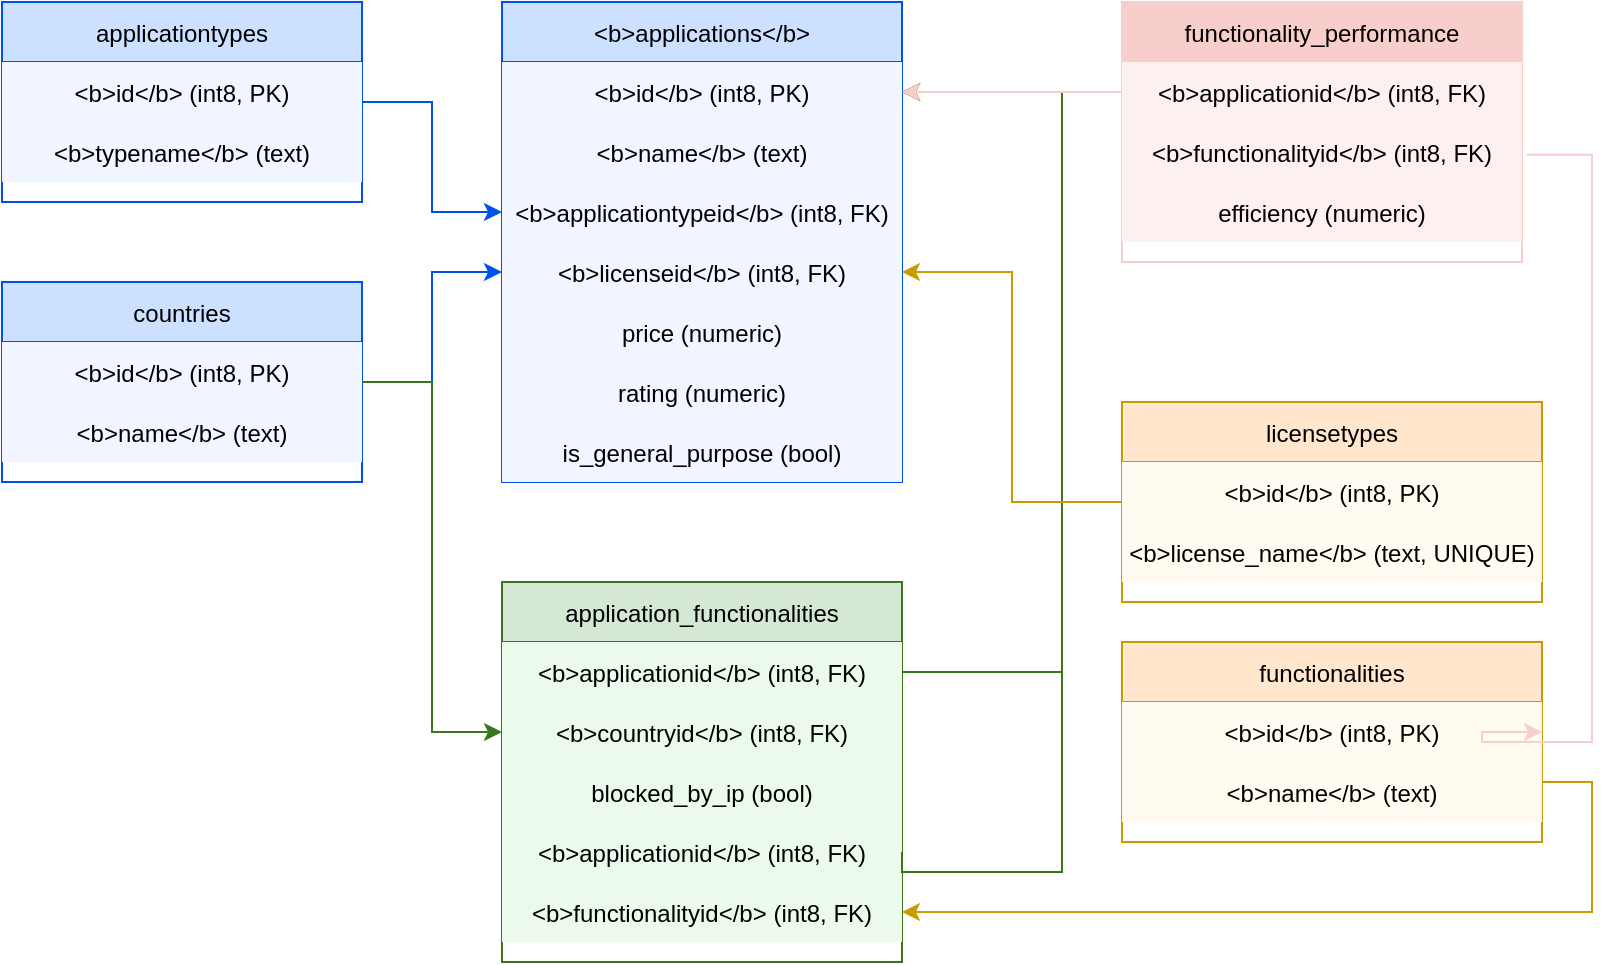 <mxfile>
    <diagram name="Page-1" id="f219052b-009f-483a-9864-157278440400">
        <mxGraphModel dx="1284" dy="769" grid="1" gridSize="10" guides="1" tooltips="1" connect="1" arrows="1" fold="1" page="1" pageScale="1" pageWidth="850" pageHeight="1100" math="0" shadow="0">
            <root>
                <mxCell id="0"/>
                <mxCell id="1" parent="0"/>
                <mxCell id="2" value="&lt;b&gt;applications&lt;/b&gt;" style="shape=table;startSize=30;container=1;collapsible=1;childLayout=tableLayout;fixedRows=1;rowLines=0;align=center;resizeLast=1;strokeColor=#0050ef;fillColor=#cce0ff;fontColor=#000000;" parent="1" vertex="1">
                    <mxGeometry x="278" y="90" width="200" height="240" as="geometry"/>
                </mxCell>
                <mxCell id="3" value="&lt;b&gt;id&lt;/b&gt; (int8, PK)" style="shape=partialRectangle;collapsible=0;dropTarget=0;pointerEvents=0;fillColor=#f0f5ff;top=0;left=0;bottom=0;right=0;points=[[0,0.5],[1,0.5]];portConstraint=eastwest;fontColor=#000000;" parent="2" vertex="1">
                    <mxGeometry y="30" width="200" height="30" as="geometry"/>
                </mxCell>
                <mxCell id="4" value="&lt;b&gt;name&lt;/b&gt; (text)" style="shape=partialRectangle;collapsible=0;dropTarget=0;pointerEvents=0;fillColor=#f0f5ff;top=0;left=0;bottom=0;right=0;points=[[0,0.5],[1,0.5]];portConstraint=eastwest;fontColor=#000000;" parent="2" vertex="1">
                    <mxGeometry y="60" width="200" height="30" as="geometry"/>
                </mxCell>
                <mxCell id="5" value="&lt;b&gt;applicationtypeid&lt;/b&gt; (int8, FK)" style="shape=partialRectangle;collapsible=0;dropTarget=0;pointerEvents=0;fillColor=#f0f5ff;top=0;left=0;bottom=0;right=0;points=[[0,0.5],[1,0.5]];portConstraint=eastwest;fontColor=#000000;" parent="2" vertex="1">
                    <mxGeometry y="90" width="200" height="30" as="geometry"/>
                </mxCell>
                <mxCell id="6" value="&lt;b&gt;licenseid&lt;/b&gt; (int8, FK)" style="shape=partialRectangle;collapsible=0;dropTarget=0;pointerEvents=0;fillColor=#f0f5ff;top=0;left=0;bottom=0;right=0;points=[[0,0.5],[1,0.5]];portConstraint=eastwest;fontColor=#000000;" parent="2" vertex="1">
                    <mxGeometry y="120" width="200" height="30" as="geometry"/>
                </mxCell>
                <mxCell id="8" value="price (numeric)" style="shape=partialRectangle;collapsible=0;dropTarget=0;pointerEvents=0;fillColor=#f0f5ff;top=0;left=0;bottom=0;right=0;points=[[0,0.5],[1,0.5]];portConstraint=eastwest;fontColor=#000000;" parent="2" vertex="1">
                    <mxGeometry y="150" width="200" height="30" as="geometry"/>
                </mxCell>
                <mxCell id="9" value="rating (numeric)" style="shape=partialRectangle;collapsible=0;dropTarget=0;pointerEvents=0;fillColor=#f0f5ff;top=0;left=0;bottom=0;right=0;points=[[0,0.5],[1,0.5]];portConstraint=eastwest;fontColor=#000000;" parent="2" vertex="1">
                    <mxGeometry y="180" width="200" height="30" as="geometry"/>
                </mxCell>
                <mxCell id="10" value="is_general_purpose (bool)" style="shape=partialRectangle;collapsible=0;dropTarget=0;pointerEvents=0;fillColor=#f0f5ff;top=0;left=0;bottom=0;right=0;points=[[0,0.5],[1,0.5]];portConstraint=eastwest;fontColor=#000000;" parent="2" vertex="1">
                    <mxGeometry y="210" width="200" height="30" as="geometry"/>
                </mxCell>
                <mxCell id="11" value="applicationtypes" style="shape=table;startSize=30;container=1;collapsible=1;childLayout=tableLayout;fixedRows=1;rowLines=0;align=center;resizeLast=1;strokeColor=#0050ef;fillColor=#cce0ff;fontColor=#000000;" parent="1" vertex="1">
                    <mxGeometry x="28" y="90" width="180" height="100" as="geometry"/>
                </mxCell>
                <mxCell id="12" value="&lt;b&gt;id&lt;/b&gt; (int8, PK)" style="shape=partialRectangle;collapsible=0;dropTarget=0;pointerEvents=0;fillColor=#f0f5ff;top=0;left=0;bottom=0;right=0;points=[[0,0.5],[1,0.5]];portConstraint=eastwest;fontColor=#000000;" parent="11" vertex="1">
                    <mxGeometry y="30" width="180" height="30" as="geometry"/>
                </mxCell>
                <mxCell id="13" value="&lt;b&gt;typename&lt;/b&gt; (text)" style="shape=partialRectangle;collapsible=0;dropTarget=0;pointerEvents=0;fillColor=#f0f5ff;top=0;left=0;bottom=0;right=0;points=[[0,0.5],[1,0.5]];portConstraint=eastwest;fontColor=#000000;" parent="11" vertex="1">
                    <mxGeometry y="60" width="180" height="30" as="geometry"/>
                </mxCell>
                <mxCell id="14" value="countries" style="shape=table;startSize=30;container=1;collapsible=1;childLayout=tableLayout;fixedRows=1;rowLines=0;align=center;resizeLast=1;strokeColor=#0050ef;fillColor=#cce0ff;fontColor=#000000;" parent="1" vertex="1">
                    <mxGeometry x="28" y="230" width="180" height="100" as="geometry"/>
                </mxCell>
                <mxCell id="15" value="&lt;b&gt;id&lt;/b&gt; (int8, PK)" style="shape=partialRectangle;collapsible=0;dropTarget=0;pointerEvents=0;fillColor=#f0f5ff;top=0;left=0;bottom=0;right=0;points=[[0,0.5],[1,0.5]];portConstraint=eastwest;fontColor=#000000;" parent="14" vertex="1">
                    <mxGeometry y="30" width="180" height="30" as="geometry"/>
                </mxCell>
                <mxCell id="16" value="&lt;b&gt;name&lt;/b&gt; (text)" style="shape=partialRectangle;collapsible=0;dropTarget=0;pointerEvents=0;fillColor=#f0f5ff;top=0;left=0;bottom=0;right=0;points=[[0,0.5],[1,0.5]];portConstraint=eastwest;fontColor=#000000;" parent="14" vertex="1">
                    <mxGeometry y="60" width="180" height="30" as="geometry"/>
                </mxCell>
                <mxCell id="22" value="functionalities" style="shape=table;startSize=30;container=1;collapsible=1;childLayout=tableLayout;fixedRows=1;rowLines=0;align=center;resizeLast=1;strokeColor=#cc9900;fillColor=#ffe6cc;fontColor=#000000;" parent="1" vertex="1">
                    <mxGeometry x="588" y="410" width="210" height="100" as="geometry"/>
                </mxCell>
                <mxCell id="23" value="&lt;b&gt;id&lt;/b&gt; (int8, PK)" style="shape=partialRectangle;collapsible=0;dropTarget=0;pointerEvents=0;fillColor=#fffbf0;top=0;left=0;bottom=0;right=0;points=[[0,0.5],[1,0.5]];portConstraint=eastwest;fontColor=#000000;" parent="22" vertex="1">
                    <mxGeometry y="30" width="210" height="30" as="geometry"/>
                </mxCell>
                <mxCell id="24" value="&lt;b&gt;name&lt;/b&gt; (text)" style="shape=partialRectangle;collapsible=0;dropTarget=0;pointerEvents=0;fillColor=#fffbf0;top=0;left=0;bottom=0;right=0;points=[[0,0.5],[1,0.5]];portConstraint=eastwest;fontColor=#000000;" parent="22" vertex="1">
                    <mxGeometry y="60" width="210" height="30" as="geometry"/>
                </mxCell>
                <mxCell id="25" value="application_functionalities" style="shape=table;startSize=30;container=1;collapsible=1;childLayout=tableLayout;fixedRows=1;rowLines=0;align=center;resizeLast=1;strokeColor=#38761d;fillColor=#d5e8d4;fontColor=#000000;" parent="1" vertex="1">
                    <mxGeometry x="278" y="380" width="200" height="190" as="geometry"/>
                </mxCell>
                <mxCell id="18" value="&lt;b&gt;applicationid&lt;/b&gt; (int8, FK)" style="shape=partialRectangle;collapsible=0;dropTarget=0;pointerEvents=0;fillColor=#ebfaeb;top=0;left=0;bottom=0;right=0;points=[[0,0.5],[1,0.5]];portConstraint=eastwest;fontColor=#000000;" parent="25" vertex="1">
                    <mxGeometry y="30" width="200" height="30" as="geometry"/>
                </mxCell>
                <mxCell id="19" value="&lt;b&gt;countryid&lt;/b&gt; (int8, FK)" style="shape=partialRectangle;collapsible=0;dropTarget=0;pointerEvents=0;fillColor=#ebfaeb;top=0;left=0;bottom=0;right=0;points=[[0,0.5],[1,0.5]];portConstraint=eastwest;fontColor=#000000;" parent="25" vertex="1">
                    <mxGeometry y="60" width="200" height="30" as="geometry"/>
                </mxCell>
                <mxCell id="21" value="blocked_by_ip (bool)" style="shape=partialRectangle;collapsible=0;dropTarget=0;pointerEvents=0;fillColor=#ebfaeb;top=0;left=0;bottom=0;right=0;points=[[0,0.5],[1,0.5]];portConstraint=eastwest;fontColor=#000000;" parent="25" vertex="1">
                    <mxGeometry y="90" width="200" height="30" as="geometry"/>
                </mxCell>
                <mxCell id="26" value="&lt;b&gt;applicationid&lt;/b&gt; (int8, FK)" style="shape=partialRectangle;collapsible=0;dropTarget=0;pointerEvents=0;fillColor=#ebfaeb;top=0;left=0;bottom=0;right=0;points=[[0,0.5],[1,0.5]];portConstraint=eastwest;fontColor=#000000;" parent="25" vertex="1">
                    <mxGeometry y="120" width="200" height="30" as="geometry"/>
                </mxCell>
                <mxCell id="27" value="&lt;b&gt;functionalityid&lt;/b&gt; (int8, FK)" style="shape=partialRectangle;collapsible=0;dropTarget=0;pointerEvents=0;fillColor=#ebfaeb;top=0;left=0;bottom=0;right=0;points=[[0,0.5],[1,0.5]];portConstraint=eastwest;fontColor=#000000;" parent="25" vertex="1">
                    <mxGeometry y="150" width="200" height="30" as="geometry"/>
                </mxCell>
                <mxCell id="36" value="licensetypes" style="shape=table;startSize=30;container=1;collapsible=1;childLayout=tableLayout;fixedRows=1;rowLines=0;align=center;resizeLast=1;strokeColor=#cc9900;fillColor=#ffe6cc;fontColor=#000000;" parent="1" vertex="1">
                    <mxGeometry x="588" y="290" width="210" height="100" as="geometry"/>
                </mxCell>
                <mxCell id="37" value="&lt;b&gt;id&lt;/b&gt; (int8, PK)" style="shape=partialRectangle;collapsible=0;dropTarget=0;pointerEvents=0;fillColor=#fffbf0;top=0;left=0;bottom=0;right=0;points=[[0,0.5],[1,0.5]];portConstraint=eastwest;fontColor=#000000;" parent="36" vertex="1">
                    <mxGeometry y="30" width="210" height="30" as="geometry"/>
                </mxCell>
                <mxCell id="38" value="&lt;b&gt;license_name&lt;/b&gt; (text, UNIQUE)" style="shape=partialRectangle;collapsible=0;dropTarget=0;pointerEvents=0;fillColor=#fffbf0;top=0;left=0;bottom=0;right=0;points=[[0,0.5],[1,0.5]];portConstraint=eastwest;fontColor=#000000;" parent="36" vertex="1">
                    <mxGeometry y="60" width="210" height="30" as="geometry"/>
                </mxCell>
                <mxCell id="39" value="functionality_performance" style="shape=table;startSize=30;container=1;collapsible=1;childLayout=tableLayout;fixedRows=1;rowLines=0;align=center;resizeLast=1;strokeColor=#f8cecc;fillColor=#f8cecc;fontColor=#000000;" parent="1" vertex="1">
                    <mxGeometry x="588" y="90" width="200" height="130" as="geometry"/>
                </mxCell>
                <mxCell id="40" value="&lt;b&gt;applicationid&lt;/b&gt; (int8, FK)" style="shape=partialRectangle;collapsible=0;dropTarget=0;pointerEvents=0;fillColor=#fdf0f0;top=0;left=0;bottom=0;right=0;points=[[0,0.5],[1,0.5]];portConstraint=eastwest;fontColor=#000000;" parent="39" vertex="1">
                    <mxGeometry y="30" width="200" height="30" as="geometry"/>
                </mxCell>
                <mxCell id="41" value="&lt;b&gt;functionalityid&lt;/b&gt; (int8, FK)" style="shape=partialRectangle;collapsible=0;dropTarget=0;pointerEvents=0;fillColor=#fdf0f0;top=0;left=0;bottom=0;right=0;points=[[0,0.5],[1,0.5]];portConstraint=eastwest;fontColor=#000000;" parent="39" vertex="1">
                    <mxGeometry y="60" width="200" height="30" as="geometry"/>
                </mxCell>
                <mxCell id="42" value="efficiency (numeric)" style="shape=partialRectangle;collapsible=0;dropTarget=0;pointerEvents=0;fillColor=#fdf0f0;top=0;left=0;bottom=0;right=0;points=[[0,0.5],[1,0.5]];portConstraint=eastwest;fontColor=#000000;" parent="39" vertex="1">
                    <mxGeometry y="90" width="200" height="30" as="geometry"/>
                </mxCell>
                <mxCell id="30" value="" style="endArrow=classic;html=1;rounded=0;entryX=0;entryY=0.5;entryDx=0;entryDy=0;exitX=1;exitY=0.5;exitDx=0;exitDy=0;edgeStyle=orthogonalEdgeStyle;strokeColor=#0050ef;" parent="1" source="11" target="5" edge="1">
                    <mxGeometry width="50" height="50" relative="1" as="geometry">
                        <mxPoint x="318" y="280" as="sourcePoint"/>
                        <mxPoint x="368" y="230" as="targetPoint"/>
                    </mxGeometry>
                </mxCell>
                <mxCell id="31" value="" style="endArrow=classic;html=1;rounded=0;exitX=1;exitY=0.5;exitDx=0;exitDy=0;entryX=0;entryY=0.5;entryDx=0;entryDy=0;edgeStyle=orthogonalEdgeStyle;strokeColor=#0050ef;" parent="1" source="14" target="6" edge="1">
                    <mxGeometry width="50" height="50" relative="1" as="geometry">
                        <mxPoint x="558" y="280" as="sourcePoint"/>
                        <mxPoint x="38" y="280" as="targetPoint"/>
                        <Array as="points">
                            <mxPoint x="243" y="280"/>
                            <mxPoint x="243" y="225"/>
                        </Array>
                    </mxGeometry>
                </mxCell>
                <mxCell id="32" value="" style="endArrow=classic;html=1;rounded=0;exitX=1;exitY=0.5;exitDx=0;exitDy=0;entryX=0;entryY=0.5;entryDx=0;entryDy=0;edgeStyle=orthogonalEdgeStyle;strokeColor=#38761d;" parent="1" source="14" target="19" edge="1">
                    <mxGeometry width="50" height="50" relative="1" as="geometry">
                        <mxPoint x="558" y="540" as="sourcePoint"/>
                        <mxPoint x="238" y="540" as="targetPoint"/>
                    </mxGeometry>
                </mxCell>
                <mxCell id="33" value="" style="endArrow=classic;html=1;rounded=0;exitX=1;exitY=0.5;exitDx=0;exitDy=0;entryX=1;entryY=0.5;entryDx=0;entryDy=0;edgeStyle=orthogonalEdgeStyle;strokeColor=#38761d;" parent="1" source="18" target="3" edge="1">
                    <mxGeometry width="50" height="50" relative="1" as="geometry">
                        <mxPoint x="138" y="430" as="sourcePoint"/>
                        <mxPoint x="138" y="470" as="targetPoint"/>
                        <Array as="points">
                            <mxPoint x="558" y="425"/>
                            <mxPoint x="558" y="135"/>
                        </Array>
                    </mxGeometry>
                </mxCell>
                <mxCell id="34" value="" style="endArrow=classic;html=1;rounded=0;entryX=1;entryY=0.5;entryDx=0;entryDy=0;edgeStyle=orthogonalEdgeStyle;strokeColor=#cc9900;" parent="1" target="27" edge="1">
                    <mxGeometry width="50" height="50" relative="1" as="geometry">
                        <mxPoint x="798" y="480" as="sourcePoint"/>
                        <mxPoint x="558" y="540" as="targetPoint"/>
                        <Array as="points">
                            <mxPoint x="823" y="480"/>
                            <mxPoint x="823" y="545"/>
                        </Array>
                    </mxGeometry>
                </mxCell>
                <mxCell id="35" value="" style="endArrow=classic;html=1;rounded=0;exitX=1;exitY=0.5;exitDx=0;exitDy=0;entryX=1;entryY=0.5;entryDx=0;entryDy=0;edgeStyle=orthogonalEdgeStyle;strokeColor=#38761d;" parent="1" source="26" target="3" edge="1">
                    <mxGeometry width="50" height="50" relative="1" as="geometry">
                        <mxPoint x="138" y="470" as="sourcePoint"/>
                        <mxPoint x="658" y="470" as="targetPoint"/>
                        <Array as="points">
                            <mxPoint x="558" y="525"/>
                            <mxPoint x="558" y="135"/>
                        </Array>
                    </mxGeometry>
                </mxCell>
                <mxCell id="43" value="" style="endArrow=classic;html=1;rounded=0;exitX=0;exitY=0.5;exitDx=0;exitDy=0;entryX=1;entryY=0.5;entryDx=0;entryDy=0;edgeStyle=orthogonalEdgeStyle;strokeColor=#cc9900;" parent="1" source="36" target="6" edge="1">
                    <mxGeometry width="50" height="50" relative="1" as="geometry">
                        <mxPoint x="578" y="600" as="sourcePoint"/>
                        <mxPoint x="498" y="370" as="targetPoint"/>
                    </mxGeometry>
                </mxCell>
                <mxCell id="44" value="" style="endArrow=classic;html=1;rounded=0;exitX=0;exitY=0.5;exitDx=0;exitDy=0;entryX=1;entryY=0.5;entryDx=0;entryDy=0;edgeStyle=orthogonalEdgeStyle;strokeColor=#f8cecc;" parent="1" source="40" target="3" edge="1">
                    <mxGeometry width="50" height="50" relative="1" as="geometry">
                        <mxPoint x="298" y="660" as="sourcePoint"/>
                        <mxPoint x="498" y="370" as="targetPoint"/>
                    </mxGeometry>
                </mxCell>
                <mxCell id="45" value="" style="endArrow=classic;html=1;rounded=0;exitX=1.012;exitY=0.547;exitDx=0;exitDy=0;entryX=1;entryY=0.5;entryDx=0;entryDy=0;edgeStyle=orthogonalEdgeStyle;strokeColor=#f8cecc;exitPerimeter=0;" parent="1" source="41" target="23" edge="1">
                    <mxGeometry width="50" height="50" relative="1" as="geometry">
                        <mxPoint x="298" y="660" as="sourcePoint"/>
                        <mxPoint x="498" y="370" as="targetPoint"/>
                        <Array as="points">
                            <mxPoint x="823" y="166"/>
                            <mxPoint x="823" y="460"/>
                            <mxPoint x="768" y="460"/>
                            <mxPoint x="768" y="455"/>
                        </Array>
                    </mxGeometry>
                </mxCell>
            </root>
        </mxGraphModel>
    </diagram>
</mxfile>